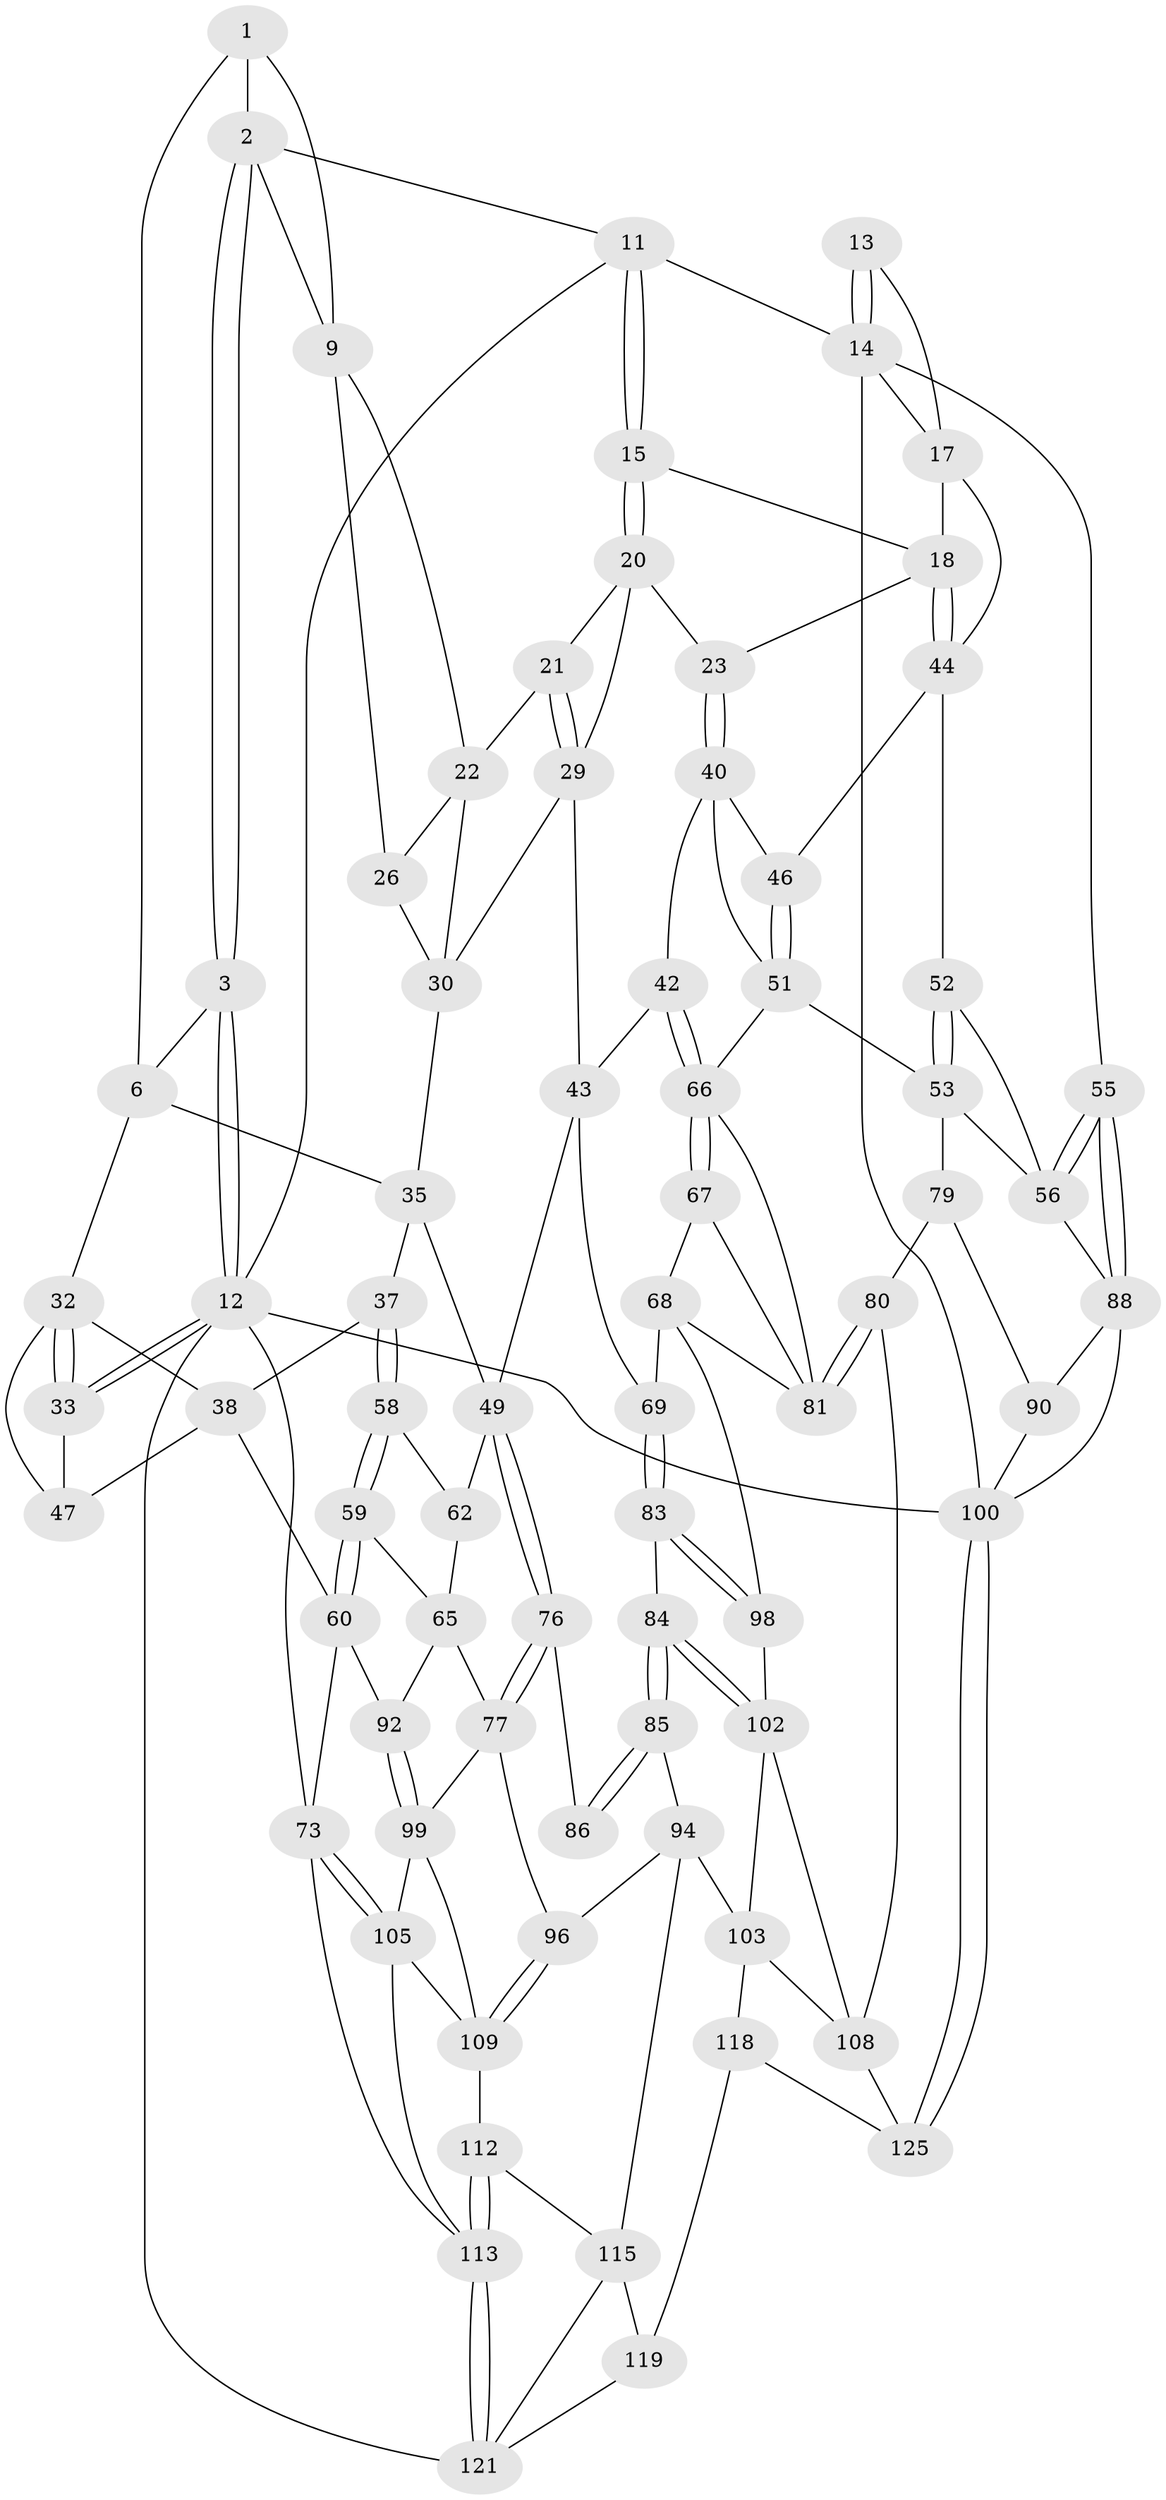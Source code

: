 // Generated by graph-tools (version 1.1) at 2025/52/02/27/25 19:52:40]
// undirected, 75 vertices, 167 edges
graph export_dot {
graph [start="1"]
  node [color=gray90,style=filled];
  1 [pos="+0.23005255651673046+0.1146572378004754",super="+5"];
  2 [pos="+0.3704573181187781+0",super="+8"];
  3 [pos="+0+0",super="+4"];
  6 [pos="+0.20902128471892925+0.2670272192671881",super="+7"];
  9 [pos="+0.37940124692604216+0.15628748563813769",super="+10"];
  11 [pos="+0.6096643343193624+0"];
  12 [pos="+0+0",super="+75"];
  13 [pos="+0.9055001228371987+0.11298751433501524"];
  14 [pos="+1+0",super="+28"];
  15 [pos="+0.620189672181275+0",super="+16"];
  17 [pos="+0.9547410269819148+0.21078627142870157",super="+27"];
  18 [pos="+0.8643314914960409+0.28387550086255764",super="+19"];
  20 [pos="+0.5990832521186473+0.13252674485578578",super="+24"];
  21 [pos="+0.5114874897873833+0.24175169312319603"];
  22 [pos="+0.44907742579902976+0.24821435767095584",super="+25"];
  23 [pos="+0.7173682077981532+0.29725391478485386"];
  26 [pos="+0.37929999721217655+0.2827288148316001"];
  29 [pos="+0.5177354598344737+0.36063942771673885",super="+31"];
  30 [pos="+0.4380551286267548+0.34342190181435217",super="+34"];
  32 [pos="+0.09171464725917565+0.2454023391023877",super="+39"];
  33 [pos="+0+0.2435270181621829"];
  35 [pos="+0.3232856946205858+0.4470597710316007",super="+36"];
  37 [pos="+0.08821736523248783+0.44528010446691013"];
  38 [pos="+0.06947598568385992+0.43887828364895193",super="+57"];
  40 [pos="+0.7269159202688111+0.3459508825700175",super="+41"];
  42 [pos="+0.5889455503268021+0.46075182268274134"];
  43 [pos="+0.5753316196956779+0.4519967051197061",super="+48"];
  44 [pos="+0.8737329899112111+0.40307354042999166",super="+45"];
  46 [pos="+0.8625488842091439+0.40673795208122554"];
  47 [pos="+0+0.27367435381580796"];
  49 [pos="+0.3612351843775314+0.5265325062438224",super="+50"];
  51 [pos="+0.7090917423502338+0.5158142210407625",super="+54"];
  52 [pos="+0.9123548811304905+0.4920021611202347"];
  53 [pos="+0.8283094366986818+0.574870050691458",super="+72"];
  55 [pos="+1+0.5495863380335884"];
  56 [pos="+0.9394395821530822+0.5132662189687839",super="+71"];
  58 [pos="+0.08898094341319374+0.4474677744033527",super="+63"];
  59 [pos="+0.03021266026842247+0.6061639734319532"];
  60 [pos="+0+0.6354882707760963",super="+61"];
  62 [pos="+0.25967233302365894+0.5328452323183764",super="+64"];
  65 [pos="+0.15533383272149104+0.6366545860844948",super="+78"];
  66 [pos="+0.5663286117015334+0.6212495836927946",super="+70"];
  67 [pos="+0.5652373036741227+0.6256466528920772"];
  68 [pos="+0.5561796976317005+0.6379025194178339",super="+87"];
  69 [pos="+0.5256110150015961+0.6734416815228675"];
  73 [pos="+0+0.8832261290628821",super="+74"];
  76 [pos="+0.3414213166492706+0.6463500455403872"];
  77 [pos="+0.2601271939214443+0.7016048252308802",super="+97"];
  79 [pos="+0.8599962216751987+0.7116148292189726",super="+91"];
  80 [pos="+0.7958953240722457+0.7314684659364756",super="+107"];
  81 [pos="+0.7350747359671966+0.7112651633800058",super="+82"];
  83 [pos="+0.5213161434078465+0.7183558757213526"];
  84 [pos="+0.5201145358143734+0.71975707437313"];
  85 [pos="+0.5077174793901584+0.7172789646475475",super="+93"];
  86 [pos="+0.3583193583723615+0.6716196059486413"];
  88 [pos="+1+0.6064885661980342",super="+89"];
  90 [pos="+1+0.9729649163093007"];
  92 [pos="+0.12255228124986128+0.7412782315489548"];
  94 [pos="+0.36335081183534335+0.8082746396909545",super="+95"];
  96 [pos="+0.2728097257308677+0.8052111567398262"];
  98 [pos="+0.677403748767593+0.7586748269173156"];
  99 [pos="+0.12245484049515373+0.7421898470684547",super="+104"];
  100 [pos="+1+1",super="+101"];
  102 [pos="+0.4883004780875072+0.81029645199377",super="+106"];
  103 [pos="+0.48778671855538286+0.8107571060527071",super="+117"];
  105 [pos="+0+0.8217839693153755",super="+111"];
  108 [pos="+0.6902622611617278+0.9786328656357212",super="+120"];
  109 [pos="+0.13569529875604888+0.8094622148873313",super="+110"];
  112 [pos="+0.14549252927147718+0.8376992314541887"];
  113 [pos="+0.13931546642413262+0.9018271682587604",super="+114"];
  115 [pos="+0.239113242495913+0.8657893087328461",super="+116"];
  118 [pos="+0.46014844936341126+0.9299803460334916",super="+124"];
  119 [pos="+0.30347363292984564+0.8813580998898364",super="+123"];
  121 [pos="+0.14729214434110535+0.910428419503658",super="+122"];
  125 [pos="+0.6888387763075269+1"];
  1 -- 2;
  1 -- 9;
  1 -- 6;
  2 -- 3;
  2 -- 3;
  2 -- 9;
  2 -- 11;
  3 -- 12;
  3 -- 12;
  3 -- 6;
  6 -- 32;
  6 -- 35;
  9 -- 22;
  9 -- 26;
  11 -- 12;
  11 -- 14;
  11 -- 15;
  11 -- 15;
  12 -- 33;
  12 -- 33;
  12 -- 100;
  12 -- 73;
  12 -- 121;
  13 -- 14;
  13 -- 14;
  13 -- 17;
  14 -- 100;
  14 -- 55;
  14 -- 17;
  15 -- 20;
  15 -- 20;
  15 -- 18;
  17 -- 18;
  17 -- 44;
  18 -- 44;
  18 -- 44;
  18 -- 23;
  20 -- 21;
  20 -- 23;
  20 -- 29;
  21 -- 22;
  21 -- 29;
  21 -- 29;
  22 -- 26;
  22 -- 30;
  23 -- 40;
  23 -- 40;
  26 -- 30;
  29 -- 30;
  29 -- 43;
  30 -- 35;
  32 -- 33;
  32 -- 33;
  32 -- 38;
  32 -- 47;
  33 -- 47;
  35 -- 49;
  35 -- 37;
  37 -- 38;
  37 -- 58;
  37 -- 58;
  38 -- 47;
  38 -- 60;
  40 -- 46;
  40 -- 42;
  40 -- 51;
  42 -- 43;
  42 -- 66;
  42 -- 66;
  43 -- 49;
  43 -- 69;
  44 -- 46;
  44 -- 52;
  46 -- 51;
  46 -- 51;
  49 -- 76;
  49 -- 76;
  49 -- 62;
  51 -- 53;
  51 -- 66;
  52 -- 53;
  52 -- 53;
  52 -- 56;
  53 -- 79;
  53 -- 56;
  55 -- 56;
  55 -- 56;
  55 -- 88;
  55 -- 88;
  56 -- 88;
  58 -- 59;
  58 -- 59;
  58 -- 62 [weight=2];
  59 -- 60;
  59 -- 60;
  59 -- 65;
  60 -- 92;
  60 -- 73;
  62 -- 65;
  65 -- 92;
  65 -- 77;
  66 -- 67;
  66 -- 67;
  66 -- 81;
  67 -- 68;
  67 -- 81;
  68 -- 69;
  68 -- 81;
  68 -- 98;
  69 -- 83;
  69 -- 83;
  73 -- 105;
  73 -- 105;
  73 -- 113;
  76 -- 77;
  76 -- 77;
  76 -- 86;
  77 -- 96;
  77 -- 99;
  79 -- 80 [weight=2];
  79 -- 90;
  80 -- 81;
  80 -- 81;
  80 -- 108;
  83 -- 84;
  83 -- 98;
  83 -- 98;
  84 -- 85;
  84 -- 85;
  84 -- 102;
  84 -- 102;
  85 -- 86 [weight=2];
  85 -- 86;
  85 -- 94;
  88 -- 100;
  88 -- 90;
  90 -- 100;
  92 -- 99;
  92 -- 99;
  94 -- 103;
  94 -- 96;
  94 -- 115;
  96 -- 109;
  96 -- 109;
  98 -- 102;
  99 -- 105;
  99 -- 109;
  100 -- 125;
  100 -- 125;
  102 -- 103;
  102 -- 108;
  103 -- 108;
  103 -- 118;
  105 -- 109;
  105 -- 113;
  108 -- 125;
  109 -- 112;
  112 -- 113;
  112 -- 113;
  112 -- 115;
  113 -- 121;
  113 -- 121;
  115 -- 121;
  115 -- 119;
  118 -- 119 [weight=2];
  118 -- 125;
  119 -- 121;
}

